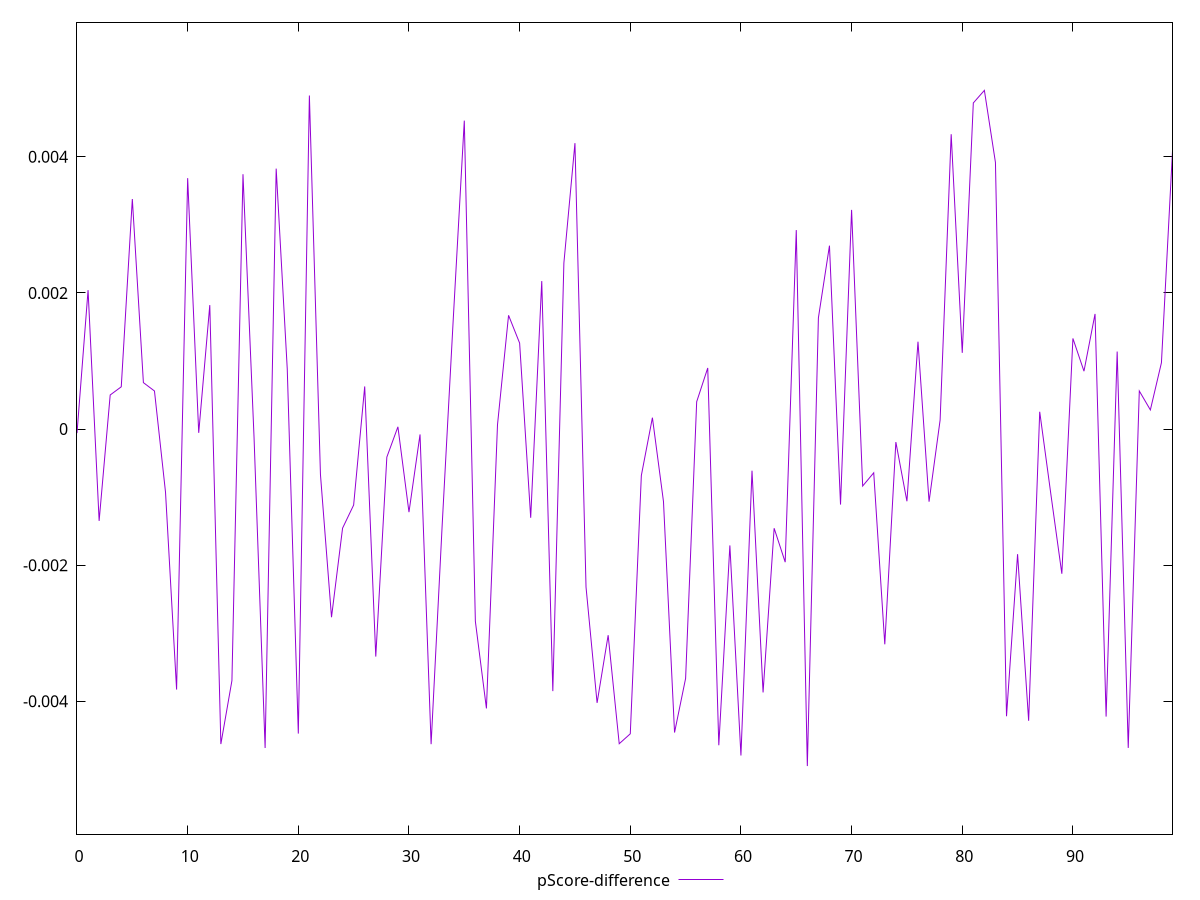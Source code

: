reset

$pScoreDifference <<EOF
0 -0.00005900023497240614
1 0.002041176587642468
2 -0.0013486479313566946
3 0.0005009340883308511
4 0.0006210789196137156
5 0.003379413490868677
6 0.0006820728862789727
7 0.0005595499208295163
8 -0.0009290720207999481
9 -0.0038265814873990056
10 0.003685870362704291
11 -0.00005514172451670518
12 0.001821180771520492
13 -0.004627447522814965
14 -0.0036954852228046065
15 0.0037437023308268813
16 -0.00012557898662546307
17 -0.0046854518908576726
18 0.003826110396327742
19 0.0008844238175278463
20 -0.004473145249338062
21 0.004900248428823306
22 -0.0006666066999891918
23 -0.002763739706010959
24 -0.001455251237234112
25 -0.0011160047483117497
26 0.0006259993684982756
27 -0.0033418297391994978
28 -0.00041186501120960006
29 0.00003307443355649031
30 -0.0012204107649518292
31 -0.00007894529219587554
32 -0.0046293029604447256
33 -0.001413469673511747
34 0.0016093629942771637
35 0.004531519917001958
36 -0.002823873702007207
37 -0.0041037670649715086
38 0.00006328572473557337
39 0.001671117185089055
40 0.0012628036008436316
41 -0.0013028139413371331
42 0.0021741522657194867
43 -0.003849983927089573
44 0.002440427970682113
45 0.004200585266962431
46 -0.0023207124886053254
47 -0.004022294066820864
48 -0.0030281751736848106
49 -0.004622345308748943
50 -0.004476385526350768
51 -0.0006820837115528722
52 0.00016770793605469514
53 -0.0010643473318485697
54 -0.004457871575857308
55 -0.0036625196833317553
56 0.00040134517847345563
57 0.0008976682165944272
58 -0.00464461209244349
59 -0.0017093624449321387
60 -0.004795087669029696
61 -0.0006117095028621566
62 -0.0038688031662160727
63 -0.0014567617646412678
64 -0.0019550499921121567
65 0.002923013948239239
66 -0.004950525934067418
67 0.0016336810580424022
68 0.002694802003928909
69 -0.001108981653795249
70 0.003219778309723975
71 -0.0008364982741690952
72 -0.0006421484019365487
73 -0.0031621333449476374
74 -0.00019110564738444857
75 -0.0010603363157282164
76 0.0012833147056866556
77 -0.0010668543055374347
78 0.0001325843154349471
79 0.004331437042610853
80 0.0011200665946291544
81 0.004790939891527346
82 0.004975830908625634
83 0.003916470135822303
84 -0.0042185362738342835
85 -0.0018376873273044936
86 -0.004285440486961889
87 0.000254220820310902
88 -0.0009470972350440476
89 -0.0021252813362796497
90 0.001331642832322233
91 0.0008505678146064621
92 0.0016915298914019772
93 -0.004224071883524472
94 0.0011384700098102662
95 -0.004683595049051914
96 0.0005595499208295163
97 0.0002813931151366411
98 0.0009746417828553344
99 0.004084138781794255
EOF

set key outside below
set xrange [0:99]
set yrange [-0.005950525934067418:0.005975830908625634]
set trange [-0.005950525934067418:0.005975830908625634]
set terminal svg size 640, 500 enhanced background rgb 'white'
set output "reports/report_00031_2021-02-24T23-18-18.084Z/bootup-time/samples/astro/pScore-difference/values.svg"

plot $pScoreDifference title "pScore-difference" with line

reset
